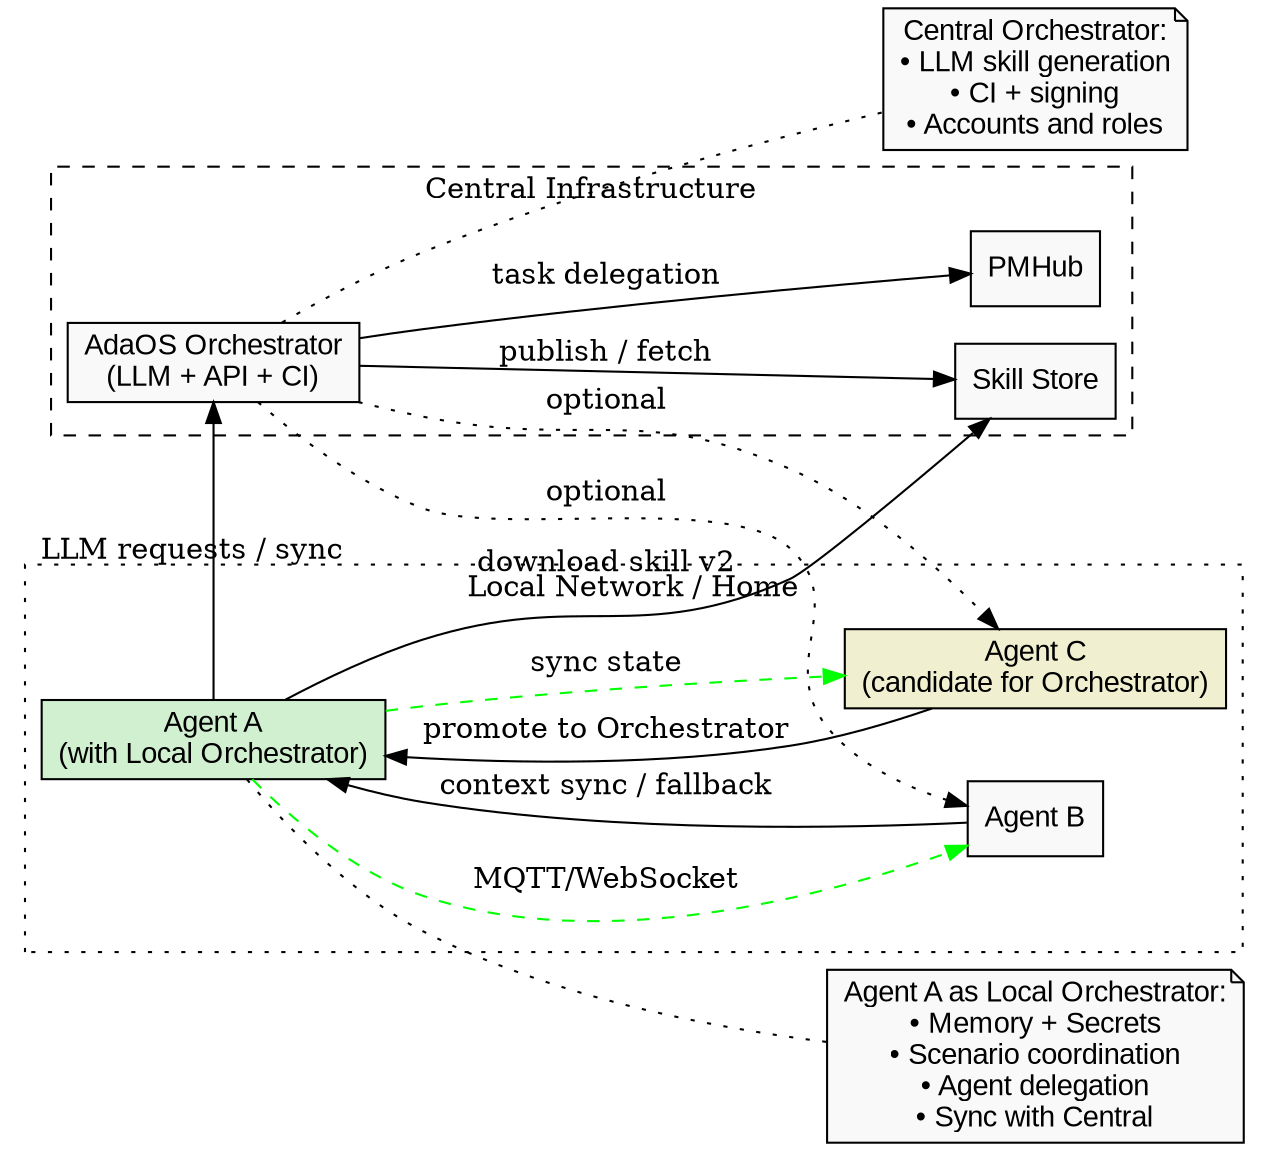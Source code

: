 digraph AdaOS_Architecture {
    rankdir=LR;
    node [shape=box style=filled fillcolor="#f9f9f9" fontname="Arial"];

    subgraph cluster_central {
        label="Central Infrastructure";
        style=dashed;
        CentralOrch [label="AdaOS Orchestrator\n(LLM + API + CI)"];
        SkillStore [label="Skill Store"];
        PMHub [label="PMHub"];

        CentralOrch -> SkillStore [label="publish / fetch"];
        CentralOrch -> PMHub [label="task delegation"];
    }

    subgraph cluster_local {
        label="Local Network / Home";
        style=dotted;

        AgentA [label="Agent A\n(with Local Orchestrator)", fillcolor="#d0f0d0"];
        AgentB [label="Agent B"];
        AgentC [label="Agent C\n(candidate for Orchestrator)", fillcolor="#f0f0d0"];

        AgentA -> AgentB [style=dashed, color=green, label="MQTT/WebSocket"];
        AgentA -> AgentC [style=dashed, color=green, label="sync state"];
        AgentB -> AgentA [label="context sync / fallback"];
        AgentC -> AgentA [label="promote to Orchestrator"];
    }

    AgentA -> CentralOrch [label="LLM requests / sync"];
    AgentA -> SkillStore [label="download skill v2"];
    
    CentralOrch -> AgentB [style=dotted, label="optional"];
    CentralOrch -> AgentC [style=dotted, label="optional"];

    // Annotations (legend-style)
    OrchestratorNote [shape=note, label="Central Orchestrator:\n• LLM skill generation\n• CI + signing\n• Accounts and roles", width=2, fontname="Arial"];
    AgentANote [shape=note, label="Agent A as Local Orchestrator:\n• Memory + Secrets\n• Scenario coordination\n• Agent delegation\n• Sync with Central", width=2, fontname="Arial"];

    CentralOrch -> OrchestratorNote [arrowhead=none style=dotted];
    AgentA -> AgentANote [arrowhead=none style=dotted];
}
